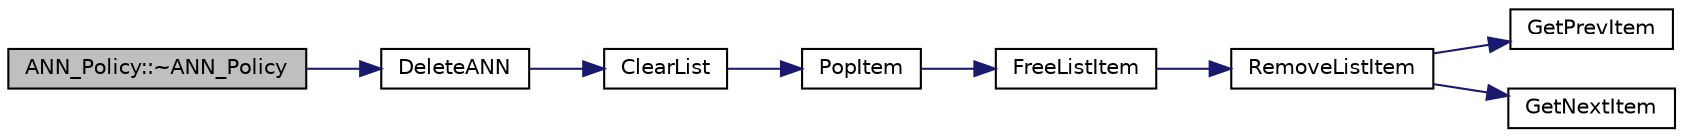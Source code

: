 digraph "ANN_Policy::~ANN_Policy"
{
  edge [fontname="Helvetica",fontsize="10",labelfontname="Helvetica",labelfontsize="10"];
  node [fontname="Helvetica",fontsize="10",shape=record];
  rankdir="LR";
  Node1 [label="ANN_Policy::~ANN_Policy",height=0.2,width=0.4,color="black", fillcolor="grey75", style="filled", fontcolor="black"];
  Node1 -> Node2 [color="midnightblue",fontsize="10",style="solid",fontname="Helvetica"];
  Node2 [label="DeleteANN",height=0.2,width=0.4,color="black", fillcolor="white", style="filled",URL="$_a_n_n_8cpp.html#ac867e461477687ef14dcf11c6cc6a61c",tooltip="Delete a neural network. "];
  Node2 -> Node3 [color="midnightblue",fontsize="10",style="solid",fontname="Helvetica"];
  Node3 [label="ClearList",height=0.2,width=0.4,color="black", fillcolor="white", style="filled",URL="$_list_8cpp.html#a8b39d13e6ea2402df74e4774c0b46d5e",tooltip="Clear the list. "];
  Node3 -> Node4 [color="midnightblue",fontsize="10",style="solid",fontname="Helvetica"];
  Node4 [label="PopItem",height=0.2,width=0.4,color="black", fillcolor="white", style="filled",URL="$_list_8cpp.html#aa6ac359f8555d70dacf306b5b75a2e41",tooltip="Remove the topmost item of the list (also frees obj memory) "];
  Node4 -> Node5 [color="midnightblue",fontsize="10",style="solid",fontname="Helvetica"];
  Node5 [label="FreeListItem",height=0.2,width=0.4,color="black", fillcolor="white", style="filled",URL="$_list_8cpp.html#a646e8adc0165d4f383d71dbc23622ba7"];
  Node5 -> Node6 [color="midnightblue",fontsize="10",style="solid",fontname="Helvetica"];
  Node6 [label="RemoveListItem",height=0.2,width=0.4,color="black", fillcolor="white", style="filled",URL="$_list_8cpp.html#a477864815bf55a89c7753964248f75a9"];
  Node6 -> Node7 [color="midnightblue",fontsize="10",style="solid",fontname="Helvetica"];
  Node7 [label="GetPrevItem",height=0.2,width=0.4,color="black", fillcolor="white", style="filled",URL="$_list_8cpp.html#a7c65e06abcfbc32a41ebf230aa6227ca"];
  Node6 -> Node8 [color="midnightblue",fontsize="10",style="solid",fontname="Helvetica"];
  Node8 [label="GetNextItem",height=0.2,width=0.4,color="black", fillcolor="white", style="filled",URL="$_list_8cpp.html#a9fd609a2ad8693b33b41332d6e00afec"];
}

